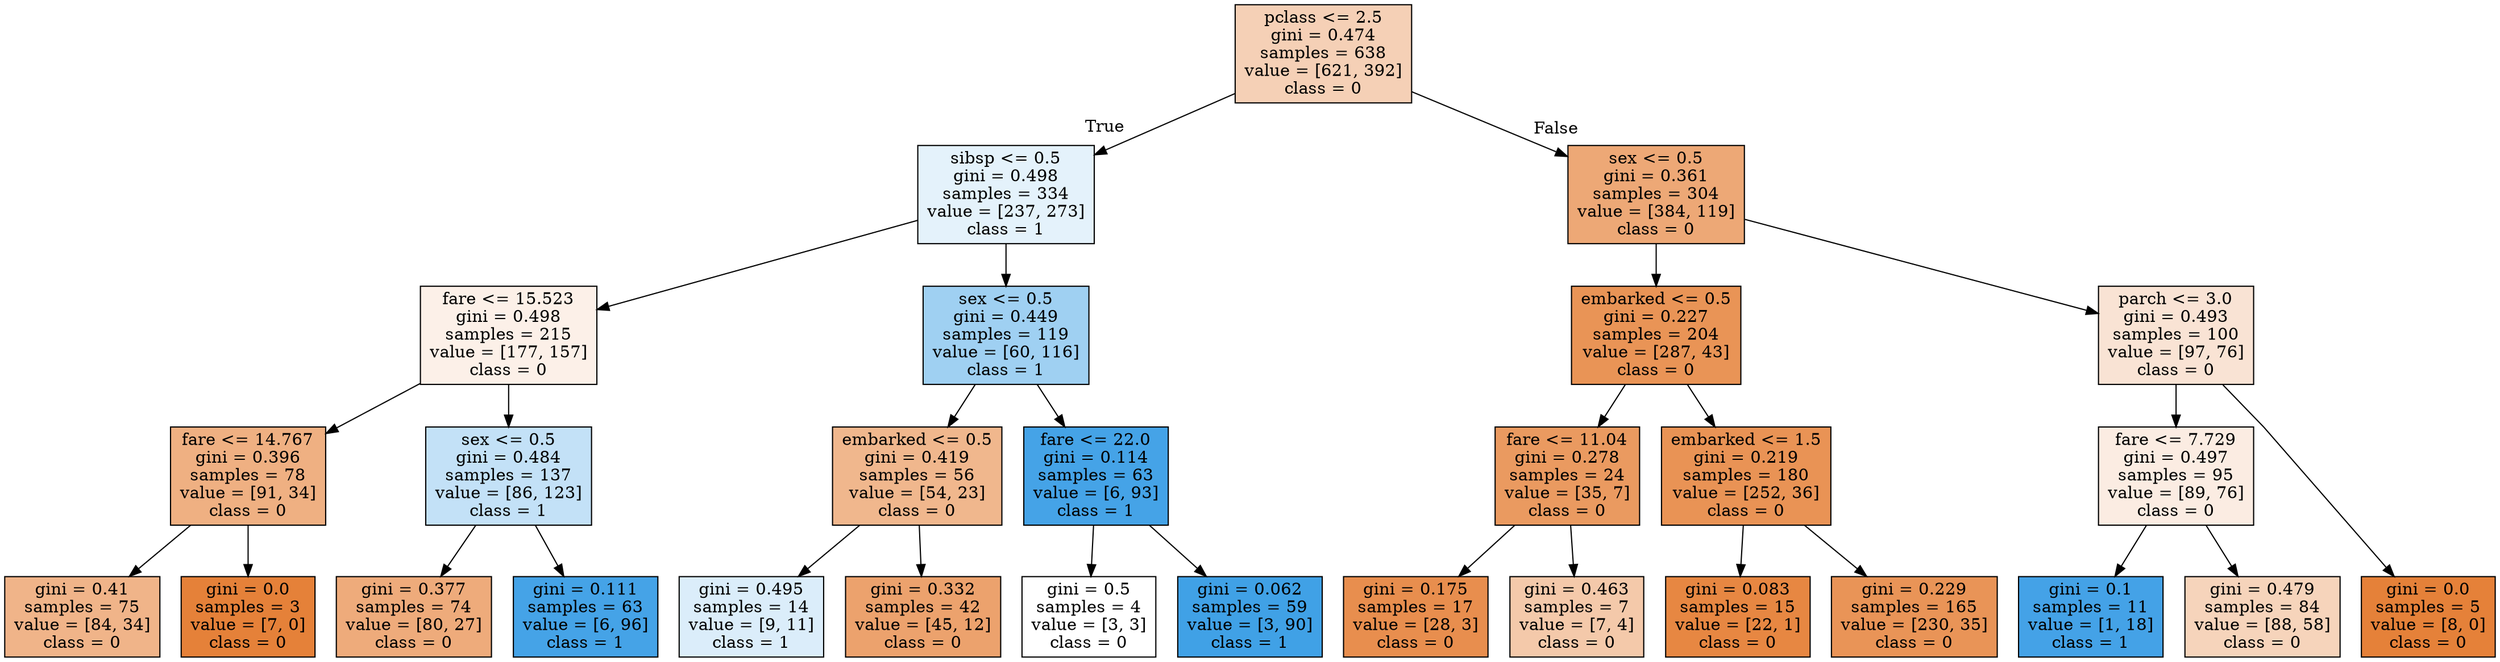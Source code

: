 digraph Tree {
node [shape=box, style="filled", color="black"] ;
graph [ranksep=equally, splines=polyline] ;
0 [label="pclass <= 2.5\ngini = 0.474\nsamples = 638\nvalue = [621, 392]\nclass = 0", fillcolor="#e581395e"] ;
1 [label="sibsp <= 0.5\ngini = 0.498\nsamples = 334\nvalue = [237, 273]\nclass = 1", fillcolor="#399de522"] ;
0 -> 1 [labeldistance=2.5, labelangle=45, headlabel="True"] ;
2 [label="fare <= 15.523\ngini = 0.498\nsamples = 215\nvalue = [177, 157]\nclass = 0", fillcolor="#e581391d"] ;
1 -> 2 ;
3 [label="fare <= 14.767\ngini = 0.396\nsamples = 78\nvalue = [91, 34]\nclass = 0", fillcolor="#e58139a0"] ;
2 -> 3 ;
4 [label="gini = 0.41\nsamples = 75\nvalue = [84, 34]\nclass = 0", fillcolor="#e5813998"] ;
3 -> 4 ;
5 [label="gini = 0.0\nsamples = 3\nvalue = [7, 0]\nclass = 0", fillcolor="#e58139ff"] ;
3 -> 5 ;
6 [label="sex <= 0.5\ngini = 0.484\nsamples = 137\nvalue = [86, 123]\nclass = 1", fillcolor="#399de54d"] ;
2 -> 6 ;
7 [label="gini = 0.377\nsamples = 74\nvalue = [80, 27]\nclass = 0", fillcolor="#e58139a9"] ;
6 -> 7 ;
8 [label="gini = 0.111\nsamples = 63\nvalue = [6, 96]\nclass = 1", fillcolor="#399de5ef"] ;
6 -> 8 ;
9 [label="sex <= 0.5\ngini = 0.449\nsamples = 119\nvalue = [60, 116]\nclass = 1", fillcolor="#399de57b"] ;
1 -> 9 ;
10 [label="embarked <= 0.5\ngini = 0.419\nsamples = 56\nvalue = [54, 23]\nclass = 0", fillcolor="#e5813992"] ;
9 -> 10 ;
11 [label="gini = 0.495\nsamples = 14\nvalue = [9, 11]\nclass = 1", fillcolor="#399de52e"] ;
10 -> 11 ;
12 [label="gini = 0.332\nsamples = 42\nvalue = [45, 12]\nclass = 0", fillcolor="#e58139bb"] ;
10 -> 12 ;
13 [label="fare <= 22.0\ngini = 0.114\nsamples = 63\nvalue = [6, 93]\nclass = 1", fillcolor="#399de5ef"] ;
9 -> 13 ;
14 [label="gini = 0.5\nsamples = 4\nvalue = [3, 3]\nclass = 0", fillcolor="#e5813900"] ;
13 -> 14 ;
15 [label="gini = 0.062\nsamples = 59\nvalue = [3, 90]\nclass = 1", fillcolor="#399de5f6"] ;
13 -> 15 ;
16 [label="sex <= 0.5\ngini = 0.361\nsamples = 304\nvalue = [384, 119]\nclass = 0", fillcolor="#e58139b0"] ;
0 -> 16 [labeldistance=2.5, labelangle=-45, headlabel="False"] ;
17 [label="embarked <= 0.5\ngini = 0.227\nsamples = 204\nvalue = [287, 43]\nclass = 0", fillcolor="#e58139d9"] ;
16 -> 17 ;
18 [label="fare <= 11.04\ngini = 0.278\nsamples = 24\nvalue = [35, 7]\nclass = 0", fillcolor="#e58139cc"] ;
17 -> 18 ;
19 [label="gini = 0.175\nsamples = 17\nvalue = [28, 3]\nclass = 0", fillcolor="#e58139e4"] ;
18 -> 19 ;
20 [label="gini = 0.463\nsamples = 7\nvalue = [7, 4]\nclass = 0", fillcolor="#e581396d"] ;
18 -> 20 ;
21 [label="embarked <= 1.5\ngini = 0.219\nsamples = 180\nvalue = [252, 36]\nclass = 0", fillcolor="#e58139db"] ;
17 -> 21 ;
22 [label="gini = 0.083\nsamples = 15\nvalue = [22, 1]\nclass = 0", fillcolor="#e58139f3"] ;
21 -> 22 ;
23 [label="gini = 0.229\nsamples = 165\nvalue = [230, 35]\nclass = 0", fillcolor="#e58139d8"] ;
21 -> 23 ;
24 [label="parch <= 3.0\ngini = 0.493\nsamples = 100\nvalue = [97, 76]\nclass = 0", fillcolor="#e5813937"] ;
16 -> 24 ;
25 [label="fare <= 7.729\ngini = 0.497\nsamples = 95\nvalue = [89, 76]\nclass = 0", fillcolor="#e5813925"] ;
24 -> 25 ;
26 [label="gini = 0.1\nsamples = 11\nvalue = [1, 18]\nclass = 1", fillcolor="#399de5f1"] ;
25 -> 26 ;
27 [label="gini = 0.479\nsamples = 84\nvalue = [88, 58]\nclass = 0", fillcolor="#e5813957"] ;
25 -> 27 ;
28 [label="gini = 0.0\nsamples = 5\nvalue = [8, 0]\nclass = 0", fillcolor="#e58139ff"] ;
24 -> 28 ;
{rank=same ; 0} ;
{rank=same ; 1; 16} ;
{rank=same ; 2; 9; 17; 24} ;
{rank=same ; 3; 6; 10; 13; 18; 21; 25} ;
{rank=same ; 4; 5; 7; 8; 11; 12; 14; 15; 19; 20; 22; 23; 26; 27; 28} ;
}